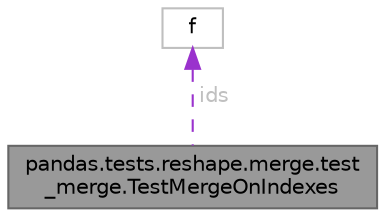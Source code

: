 digraph "pandas.tests.reshape.merge.test_merge.TestMergeOnIndexes"
{
 // LATEX_PDF_SIZE
  bgcolor="transparent";
  edge [fontname=Helvetica,fontsize=10,labelfontname=Helvetica,labelfontsize=10];
  node [fontname=Helvetica,fontsize=10,shape=box,height=0.2,width=0.4];
  Node1 [id="Node000001",label="pandas.tests.reshape.merge.test\l_merge.TestMergeOnIndexes",height=0.2,width=0.4,color="gray40", fillcolor="grey60", style="filled", fontcolor="black",tooltip=" "];
  Node2 -> Node1 [id="edge1_Node000001_Node000002",dir="back",color="darkorchid3",style="dashed",tooltip=" ",label=" ids",fontcolor="grey" ];
  Node2 [id="Node000002",label="f",height=0.2,width=0.4,color="grey75", fillcolor="white", style="filled",tooltip=" "];
}
